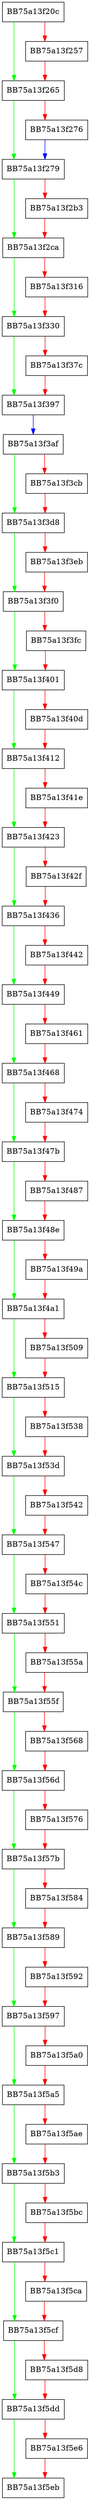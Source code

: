 digraph SyncScanReplyPostScan {
  node [shape="box"];
  graph [splines=ortho];
  BB75a13f20c -> BB75a13f265 [color="green"];
  BB75a13f20c -> BB75a13f257 [color="red"];
  BB75a13f257 -> BB75a13f265 [color="red"];
  BB75a13f265 -> BB75a13f279 [color="green"];
  BB75a13f265 -> BB75a13f276 [color="red"];
  BB75a13f276 -> BB75a13f279 [color="blue"];
  BB75a13f279 -> BB75a13f2ca [color="green"];
  BB75a13f279 -> BB75a13f2b3 [color="red"];
  BB75a13f2b3 -> BB75a13f2ca [color="red"];
  BB75a13f2ca -> BB75a13f330 [color="green"];
  BB75a13f2ca -> BB75a13f316 [color="red"];
  BB75a13f316 -> BB75a13f330 [color="red"];
  BB75a13f330 -> BB75a13f397 [color="green"];
  BB75a13f330 -> BB75a13f37c [color="red"];
  BB75a13f37c -> BB75a13f397 [color="red"];
  BB75a13f397 -> BB75a13f3af [color="blue"];
  BB75a13f3af -> BB75a13f3d8 [color="green"];
  BB75a13f3af -> BB75a13f3cb [color="red"];
  BB75a13f3cb -> BB75a13f3d8 [color="red"];
  BB75a13f3d8 -> BB75a13f3f0 [color="green"];
  BB75a13f3d8 -> BB75a13f3eb [color="red"];
  BB75a13f3eb -> BB75a13f3f0 [color="red"];
  BB75a13f3f0 -> BB75a13f401 [color="green"];
  BB75a13f3f0 -> BB75a13f3fc [color="red"];
  BB75a13f3fc -> BB75a13f401 [color="red"];
  BB75a13f401 -> BB75a13f412 [color="green"];
  BB75a13f401 -> BB75a13f40d [color="red"];
  BB75a13f40d -> BB75a13f412 [color="red"];
  BB75a13f412 -> BB75a13f423 [color="green"];
  BB75a13f412 -> BB75a13f41e [color="red"];
  BB75a13f41e -> BB75a13f423 [color="red"];
  BB75a13f423 -> BB75a13f436 [color="green"];
  BB75a13f423 -> BB75a13f42f [color="red"];
  BB75a13f42f -> BB75a13f436 [color="red"];
  BB75a13f436 -> BB75a13f449 [color="green"];
  BB75a13f436 -> BB75a13f442 [color="red"];
  BB75a13f442 -> BB75a13f449 [color="red"];
  BB75a13f449 -> BB75a13f468 [color="green"];
  BB75a13f449 -> BB75a13f461 [color="red"];
  BB75a13f461 -> BB75a13f468 [color="red"];
  BB75a13f468 -> BB75a13f47b [color="green"];
  BB75a13f468 -> BB75a13f474 [color="red"];
  BB75a13f474 -> BB75a13f47b [color="red"];
  BB75a13f47b -> BB75a13f48e [color="green"];
  BB75a13f47b -> BB75a13f487 [color="red"];
  BB75a13f487 -> BB75a13f48e [color="red"];
  BB75a13f48e -> BB75a13f4a1 [color="green"];
  BB75a13f48e -> BB75a13f49a [color="red"];
  BB75a13f49a -> BB75a13f4a1 [color="red"];
  BB75a13f4a1 -> BB75a13f515 [color="green"];
  BB75a13f4a1 -> BB75a13f509 [color="red"];
  BB75a13f509 -> BB75a13f515 [color="red"];
  BB75a13f515 -> BB75a13f53d [color="green"];
  BB75a13f515 -> BB75a13f538 [color="red"];
  BB75a13f538 -> BB75a13f53d [color="red"];
  BB75a13f53d -> BB75a13f547 [color="green"];
  BB75a13f53d -> BB75a13f542 [color="red"];
  BB75a13f542 -> BB75a13f547 [color="red"];
  BB75a13f547 -> BB75a13f551 [color="green"];
  BB75a13f547 -> BB75a13f54c [color="red"];
  BB75a13f54c -> BB75a13f551 [color="red"];
  BB75a13f551 -> BB75a13f55f [color="green"];
  BB75a13f551 -> BB75a13f55a [color="red"];
  BB75a13f55a -> BB75a13f55f [color="red"];
  BB75a13f55f -> BB75a13f56d [color="green"];
  BB75a13f55f -> BB75a13f568 [color="red"];
  BB75a13f568 -> BB75a13f56d [color="red"];
  BB75a13f56d -> BB75a13f57b [color="green"];
  BB75a13f56d -> BB75a13f576 [color="red"];
  BB75a13f576 -> BB75a13f57b [color="red"];
  BB75a13f57b -> BB75a13f589 [color="green"];
  BB75a13f57b -> BB75a13f584 [color="red"];
  BB75a13f584 -> BB75a13f589 [color="red"];
  BB75a13f589 -> BB75a13f597 [color="green"];
  BB75a13f589 -> BB75a13f592 [color="red"];
  BB75a13f592 -> BB75a13f597 [color="red"];
  BB75a13f597 -> BB75a13f5a5 [color="green"];
  BB75a13f597 -> BB75a13f5a0 [color="red"];
  BB75a13f5a0 -> BB75a13f5a5 [color="red"];
  BB75a13f5a5 -> BB75a13f5b3 [color="green"];
  BB75a13f5a5 -> BB75a13f5ae [color="red"];
  BB75a13f5ae -> BB75a13f5b3 [color="red"];
  BB75a13f5b3 -> BB75a13f5c1 [color="green"];
  BB75a13f5b3 -> BB75a13f5bc [color="red"];
  BB75a13f5bc -> BB75a13f5c1 [color="red"];
  BB75a13f5c1 -> BB75a13f5cf [color="green"];
  BB75a13f5c1 -> BB75a13f5ca [color="red"];
  BB75a13f5ca -> BB75a13f5cf [color="red"];
  BB75a13f5cf -> BB75a13f5dd [color="green"];
  BB75a13f5cf -> BB75a13f5d8 [color="red"];
  BB75a13f5d8 -> BB75a13f5dd [color="red"];
  BB75a13f5dd -> BB75a13f5eb [color="green"];
  BB75a13f5dd -> BB75a13f5e6 [color="red"];
  BB75a13f5e6 -> BB75a13f5eb [color="red"];
}